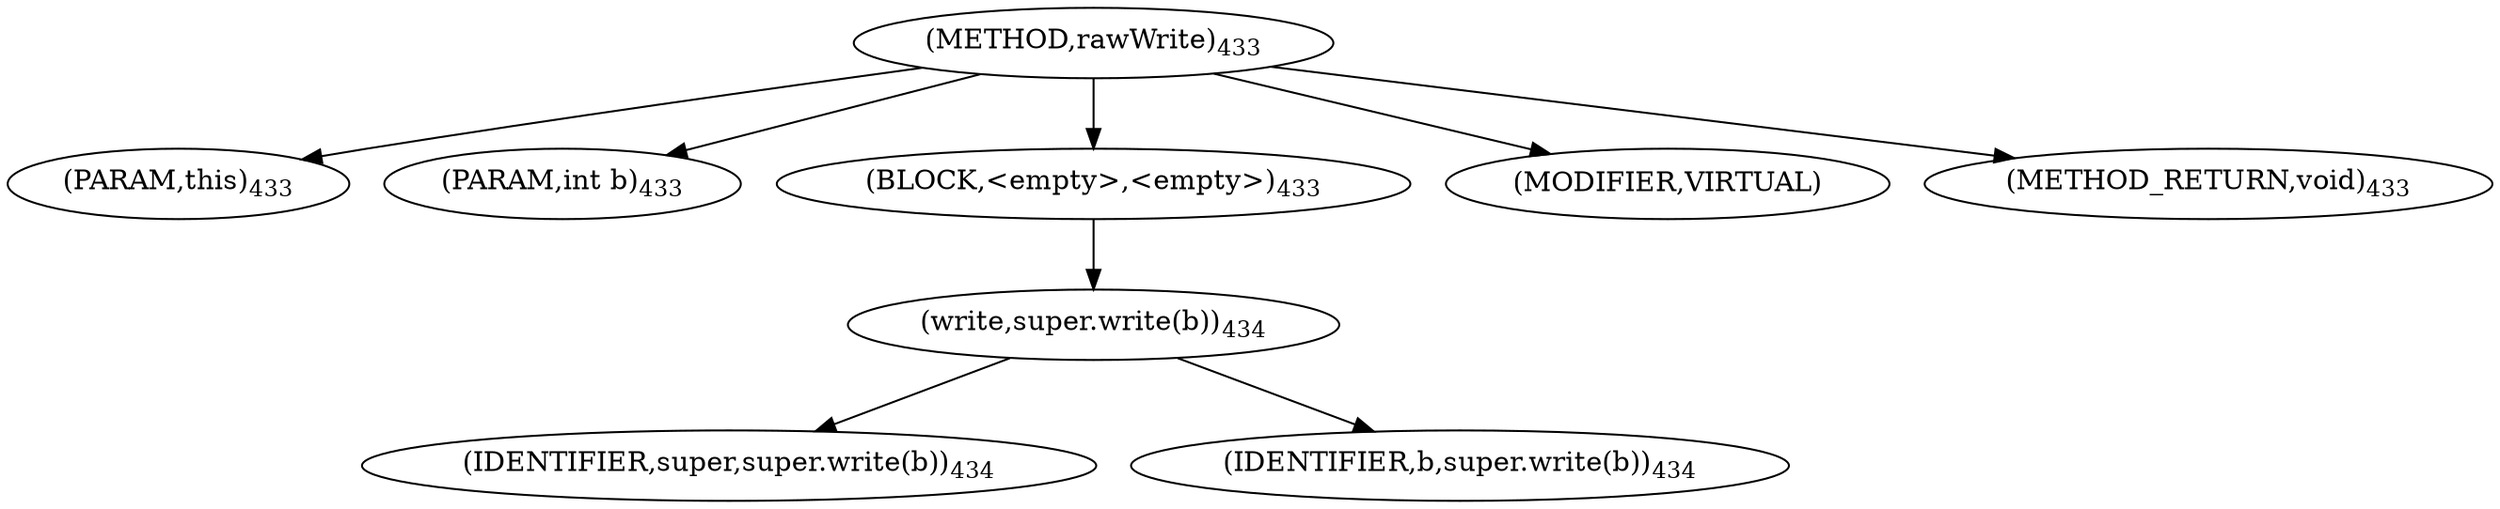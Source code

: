 digraph "rawWrite" {  
"911" [label = <(METHOD,rawWrite)<SUB>433</SUB>> ]
"912" [label = <(PARAM,this)<SUB>433</SUB>> ]
"913" [label = <(PARAM,int b)<SUB>433</SUB>> ]
"914" [label = <(BLOCK,&lt;empty&gt;,&lt;empty&gt;)<SUB>433</SUB>> ]
"915" [label = <(write,super.write(b))<SUB>434</SUB>> ]
"916" [label = <(IDENTIFIER,super,super.write(b))<SUB>434</SUB>> ]
"917" [label = <(IDENTIFIER,b,super.write(b))<SUB>434</SUB>> ]
"918" [label = <(MODIFIER,VIRTUAL)> ]
"919" [label = <(METHOD_RETURN,void)<SUB>433</SUB>> ]
  "911" -> "912" 
  "911" -> "913" 
  "911" -> "914" 
  "911" -> "918" 
  "911" -> "919" 
  "914" -> "915" 
  "915" -> "916" 
  "915" -> "917" 
}
